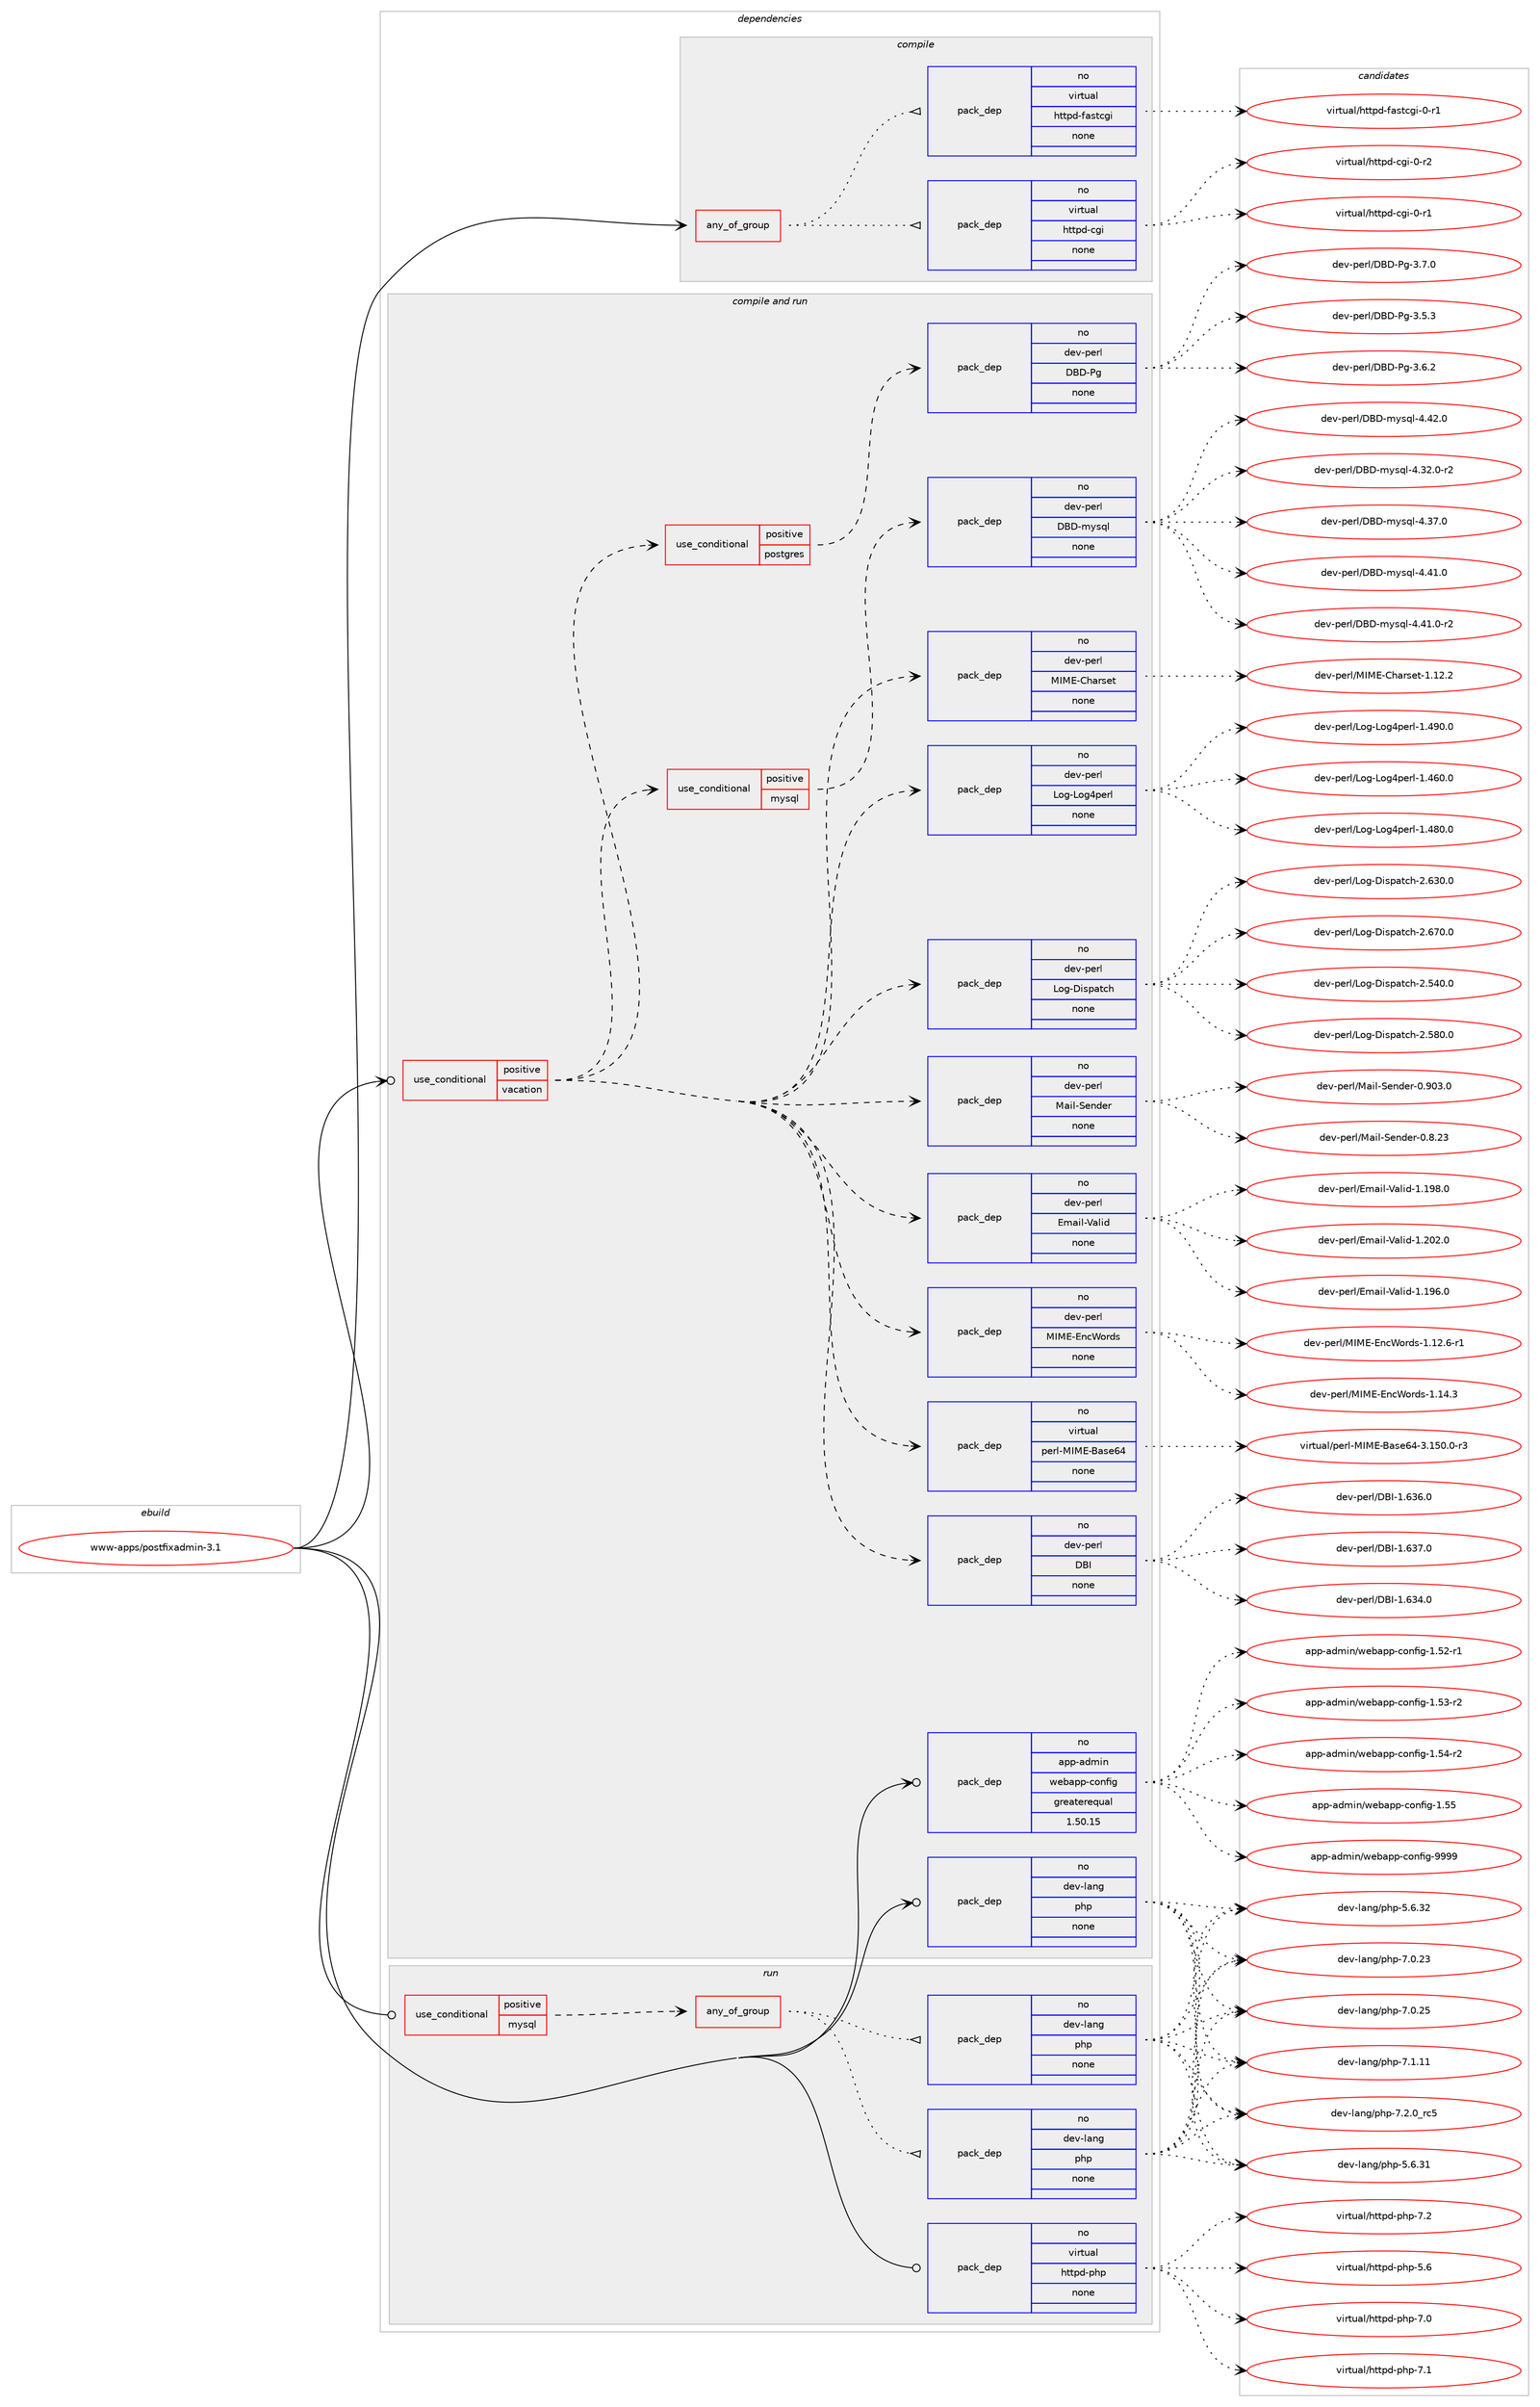 digraph prolog {

# *************
# Graph options
# *************

newrank=true;
concentrate=true;
compound=true;
graph [rankdir=LR,fontname=Helvetica,fontsize=10,ranksep=1.5];#, ranksep=2.5, nodesep=0.2];
edge  [arrowhead=vee];
node  [fontname=Helvetica,fontsize=10];

# **********
# The ebuild
# **********

subgraph cluster_leftcol {
color=gray;
rank=same;
label=<<i>ebuild</i>>;
id [label="www-apps/postfixadmin-3.1", color=red, width=4, href="../www-apps/postfixadmin-3.1.svg"];
}

# ****************
# The dependencies
# ****************

subgraph cluster_midcol {
color=gray;
label=<<i>dependencies</i>>;
subgraph cluster_compile {
fillcolor="#eeeeee";
style=filled;
label=<<i>compile</i>>;
subgraph any8855 {
dependency501828 [label=<<TABLE BORDER="0" CELLBORDER="1" CELLSPACING="0" CELLPADDING="4"><TR><TD CELLPADDING="10">any_of_group</TD></TR></TABLE>>, shape=none, color=red];subgraph pack373062 {
dependency501829 [label=<<TABLE BORDER="0" CELLBORDER="1" CELLSPACING="0" CELLPADDING="4" WIDTH="220"><TR><TD ROWSPAN="6" CELLPADDING="30">pack_dep</TD></TR><TR><TD WIDTH="110">no</TD></TR><TR><TD>virtual</TD></TR><TR><TD>httpd-cgi</TD></TR><TR><TD>none</TD></TR><TR><TD></TD></TR></TABLE>>, shape=none, color=blue];
}
dependency501828:e -> dependency501829:w [weight=20,style="dotted",arrowhead="oinv"];
subgraph pack373063 {
dependency501830 [label=<<TABLE BORDER="0" CELLBORDER="1" CELLSPACING="0" CELLPADDING="4" WIDTH="220"><TR><TD ROWSPAN="6" CELLPADDING="30">pack_dep</TD></TR><TR><TD WIDTH="110">no</TD></TR><TR><TD>virtual</TD></TR><TR><TD>httpd-fastcgi</TD></TR><TR><TD>none</TD></TR><TR><TD></TD></TR></TABLE>>, shape=none, color=blue];
}
dependency501828:e -> dependency501830:w [weight=20,style="dotted",arrowhead="oinv"];
}
id:e -> dependency501828:w [weight=20,style="solid",arrowhead="vee"];
}
subgraph cluster_compileandrun {
fillcolor="#eeeeee";
style=filled;
label=<<i>compile and run</i>>;
subgraph cond119583 {
dependency501831 [label=<<TABLE BORDER="0" CELLBORDER="1" CELLSPACING="0" CELLPADDING="4"><TR><TD ROWSPAN="3" CELLPADDING="10">use_conditional</TD></TR><TR><TD>positive</TD></TR><TR><TD>vacation</TD></TR></TABLE>>, shape=none, color=red];
subgraph pack373064 {
dependency501832 [label=<<TABLE BORDER="0" CELLBORDER="1" CELLSPACING="0" CELLPADDING="4" WIDTH="220"><TR><TD ROWSPAN="6" CELLPADDING="30">pack_dep</TD></TR><TR><TD WIDTH="110">no</TD></TR><TR><TD>dev-perl</TD></TR><TR><TD>DBI</TD></TR><TR><TD>none</TD></TR><TR><TD></TD></TR></TABLE>>, shape=none, color=blue];
}
dependency501831:e -> dependency501832:w [weight=20,style="dashed",arrowhead="vee"];
subgraph pack373065 {
dependency501833 [label=<<TABLE BORDER="0" CELLBORDER="1" CELLSPACING="0" CELLPADDING="4" WIDTH="220"><TR><TD ROWSPAN="6" CELLPADDING="30">pack_dep</TD></TR><TR><TD WIDTH="110">no</TD></TR><TR><TD>virtual</TD></TR><TR><TD>perl-MIME-Base64</TD></TR><TR><TD>none</TD></TR><TR><TD></TD></TR></TABLE>>, shape=none, color=blue];
}
dependency501831:e -> dependency501833:w [weight=20,style="dashed",arrowhead="vee"];
subgraph pack373066 {
dependency501834 [label=<<TABLE BORDER="0" CELLBORDER="1" CELLSPACING="0" CELLPADDING="4" WIDTH="220"><TR><TD ROWSPAN="6" CELLPADDING="30">pack_dep</TD></TR><TR><TD WIDTH="110">no</TD></TR><TR><TD>dev-perl</TD></TR><TR><TD>MIME-EncWords</TD></TR><TR><TD>none</TD></TR><TR><TD></TD></TR></TABLE>>, shape=none, color=blue];
}
dependency501831:e -> dependency501834:w [weight=20,style="dashed",arrowhead="vee"];
subgraph pack373067 {
dependency501835 [label=<<TABLE BORDER="0" CELLBORDER="1" CELLSPACING="0" CELLPADDING="4" WIDTH="220"><TR><TD ROWSPAN="6" CELLPADDING="30">pack_dep</TD></TR><TR><TD WIDTH="110">no</TD></TR><TR><TD>dev-perl</TD></TR><TR><TD>Email-Valid</TD></TR><TR><TD>none</TD></TR><TR><TD></TD></TR></TABLE>>, shape=none, color=blue];
}
dependency501831:e -> dependency501835:w [weight=20,style="dashed",arrowhead="vee"];
subgraph pack373068 {
dependency501836 [label=<<TABLE BORDER="0" CELLBORDER="1" CELLSPACING="0" CELLPADDING="4" WIDTH="220"><TR><TD ROWSPAN="6" CELLPADDING="30">pack_dep</TD></TR><TR><TD WIDTH="110">no</TD></TR><TR><TD>dev-perl</TD></TR><TR><TD>Mail-Sender</TD></TR><TR><TD>none</TD></TR><TR><TD></TD></TR></TABLE>>, shape=none, color=blue];
}
dependency501831:e -> dependency501836:w [weight=20,style="dashed",arrowhead="vee"];
subgraph pack373069 {
dependency501837 [label=<<TABLE BORDER="0" CELLBORDER="1" CELLSPACING="0" CELLPADDING="4" WIDTH="220"><TR><TD ROWSPAN="6" CELLPADDING="30">pack_dep</TD></TR><TR><TD WIDTH="110">no</TD></TR><TR><TD>dev-perl</TD></TR><TR><TD>Log-Dispatch</TD></TR><TR><TD>none</TD></TR><TR><TD></TD></TR></TABLE>>, shape=none, color=blue];
}
dependency501831:e -> dependency501837:w [weight=20,style="dashed",arrowhead="vee"];
subgraph pack373070 {
dependency501838 [label=<<TABLE BORDER="0" CELLBORDER="1" CELLSPACING="0" CELLPADDING="4" WIDTH="220"><TR><TD ROWSPAN="6" CELLPADDING="30">pack_dep</TD></TR><TR><TD WIDTH="110">no</TD></TR><TR><TD>dev-perl</TD></TR><TR><TD>Log-Log4perl</TD></TR><TR><TD>none</TD></TR><TR><TD></TD></TR></TABLE>>, shape=none, color=blue];
}
dependency501831:e -> dependency501838:w [weight=20,style="dashed",arrowhead="vee"];
subgraph pack373071 {
dependency501839 [label=<<TABLE BORDER="0" CELLBORDER="1" CELLSPACING="0" CELLPADDING="4" WIDTH="220"><TR><TD ROWSPAN="6" CELLPADDING="30">pack_dep</TD></TR><TR><TD WIDTH="110">no</TD></TR><TR><TD>dev-perl</TD></TR><TR><TD>MIME-Charset</TD></TR><TR><TD>none</TD></TR><TR><TD></TD></TR></TABLE>>, shape=none, color=blue];
}
dependency501831:e -> dependency501839:w [weight=20,style="dashed",arrowhead="vee"];
subgraph cond119584 {
dependency501840 [label=<<TABLE BORDER="0" CELLBORDER="1" CELLSPACING="0" CELLPADDING="4"><TR><TD ROWSPAN="3" CELLPADDING="10">use_conditional</TD></TR><TR><TD>positive</TD></TR><TR><TD>mysql</TD></TR></TABLE>>, shape=none, color=red];
subgraph pack373072 {
dependency501841 [label=<<TABLE BORDER="0" CELLBORDER="1" CELLSPACING="0" CELLPADDING="4" WIDTH="220"><TR><TD ROWSPAN="6" CELLPADDING="30">pack_dep</TD></TR><TR><TD WIDTH="110">no</TD></TR><TR><TD>dev-perl</TD></TR><TR><TD>DBD-mysql</TD></TR><TR><TD>none</TD></TR><TR><TD></TD></TR></TABLE>>, shape=none, color=blue];
}
dependency501840:e -> dependency501841:w [weight=20,style="dashed",arrowhead="vee"];
}
dependency501831:e -> dependency501840:w [weight=20,style="dashed",arrowhead="vee"];
subgraph cond119585 {
dependency501842 [label=<<TABLE BORDER="0" CELLBORDER="1" CELLSPACING="0" CELLPADDING="4"><TR><TD ROWSPAN="3" CELLPADDING="10">use_conditional</TD></TR><TR><TD>positive</TD></TR><TR><TD>postgres</TD></TR></TABLE>>, shape=none, color=red];
subgraph pack373073 {
dependency501843 [label=<<TABLE BORDER="0" CELLBORDER="1" CELLSPACING="0" CELLPADDING="4" WIDTH="220"><TR><TD ROWSPAN="6" CELLPADDING="30">pack_dep</TD></TR><TR><TD WIDTH="110">no</TD></TR><TR><TD>dev-perl</TD></TR><TR><TD>DBD-Pg</TD></TR><TR><TD>none</TD></TR><TR><TD></TD></TR></TABLE>>, shape=none, color=blue];
}
dependency501842:e -> dependency501843:w [weight=20,style="dashed",arrowhead="vee"];
}
dependency501831:e -> dependency501842:w [weight=20,style="dashed",arrowhead="vee"];
}
id:e -> dependency501831:w [weight=20,style="solid",arrowhead="odotvee"];
subgraph pack373074 {
dependency501844 [label=<<TABLE BORDER="0" CELLBORDER="1" CELLSPACING="0" CELLPADDING="4" WIDTH="220"><TR><TD ROWSPAN="6" CELLPADDING="30">pack_dep</TD></TR><TR><TD WIDTH="110">no</TD></TR><TR><TD>app-admin</TD></TR><TR><TD>webapp-config</TD></TR><TR><TD>greaterequal</TD></TR><TR><TD>1.50.15</TD></TR></TABLE>>, shape=none, color=blue];
}
id:e -> dependency501844:w [weight=20,style="solid",arrowhead="odotvee"];
subgraph pack373075 {
dependency501845 [label=<<TABLE BORDER="0" CELLBORDER="1" CELLSPACING="0" CELLPADDING="4" WIDTH="220"><TR><TD ROWSPAN="6" CELLPADDING="30">pack_dep</TD></TR><TR><TD WIDTH="110">no</TD></TR><TR><TD>dev-lang</TD></TR><TR><TD>php</TD></TR><TR><TD>none</TD></TR><TR><TD></TD></TR></TABLE>>, shape=none, color=blue];
}
id:e -> dependency501845:w [weight=20,style="solid",arrowhead="odotvee"];
}
subgraph cluster_run {
fillcolor="#eeeeee";
style=filled;
label=<<i>run</i>>;
subgraph cond119586 {
dependency501846 [label=<<TABLE BORDER="0" CELLBORDER="1" CELLSPACING="0" CELLPADDING="4"><TR><TD ROWSPAN="3" CELLPADDING="10">use_conditional</TD></TR><TR><TD>positive</TD></TR><TR><TD>mysql</TD></TR></TABLE>>, shape=none, color=red];
subgraph any8856 {
dependency501847 [label=<<TABLE BORDER="0" CELLBORDER="1" CELLSPACING="0" CELLPADDING="4"><TR><TD CELLPADDING="10">any_of_group</TD></TR></TABLE>>, shape=none, color=red];subgraph pack373076 {
dependency501848 [label=<<TABLE BORDER="0" CELLBORDER="1" CELLSPACING="0" CELLPADDING="4" WIDTH="220"><TR><TD ROWSPAN="6" CELLPADDING="30">pack_dep</TD></TR><TR><TD WIDTH="110">no</TD></TR><TR><TD>dev-lang</TD></TR><TR><TD>php</TD></TR><TR><TD>none</TD></TR><TR><TD></TD></TR></TABLE>>, shape=none, color=blue];
}
dependency501847:e -> dependency501848:w [weight=20,style="dotted",arrowhead="oinv"];
subgraph pack373077 {
dependency501849 [label=<<TABLE BORDER="0" CELLBORDER="1" CELLSPACING="0" CELLPADDING="4" WIDTH="220"><TR><TD ROWSPAN="6" CELLPADDING="30">pack_dep</TD></TR><TR><TD WIDTH="110">no</TD></TR><TR><TD>dev-lang</TD></TR><TR><TD>php</TD></TR><TR><TD>none</TD></TR><TR><TD></TD></TR></TABLE>>, shape=none, color=blue];
}
dependency501847:e -> dependency501849:w [weight=20,style="dotted",arrowhead="oinv"];
}
dependency501846:e -> dependency501847:w [weight=20,style="dashed",arrowhead="vee"];
}
id:e -> dependency501846:w [weight=20,style="solid",arrowhead="odot"];
subgraph pack373078 {
dependency501850 [label=<<TABLE BORDER="0" CELLBORDER="1" CELLSPACING="0" CELLPADDING="4" WIDTH="220"><TR><TD ROWSPAN="6" CELLPADDING="30">pack_dep</TD></TR><TR><TD WIDTH="110">no</TD></TR><TR><TD>virtual</TD></TR><TR><TD>httpd-php</TD></TR><TR><TD>none</TD></TR><TR><TD></TD></TR></TABLE>>, shape=none, color=blue];
}
id:e -> dependency501850:w [weight=20,style="solid",arrowhead="odot"];
}
}

# **************
# The candidates
# **************

subgraph cluster_choices {
rank=same;
color=gray;
label=<<i>candidates</i>>;

subgraph choice373062 {
color=black;
nodesep=1;
choice1181051141161179710847104116116112100459910310545484511449 [label="virtual/httpd-cgi-0-r1", color=red, width=4,href="../virtual/httpd-cgi-0-r1.svg"];
choice1181051141161179710847104116116112100459910310545484511450 [label="virtual/httpd-cgi-0-r2", color=red, width=4,href="../virtual/httpd-cgi-0-r2.svg"];
dependency501829:e -> choice1181051141161179710847104116116112100459910310545484511449:w [style=dotted,weight="100"];
dependency501829:e -> choice1181051141161179710847104116116112100459910310545484511450:w [style=dotted,weight="100"];
}
subgraph choice373063 {
color=black;
nodesep=1;
choice118105114116117971084710411611611210045102971151169910310545484511449 [label="virtual/httpd-fastcgi-0-r1", color=red, width=4,href="../virtual/httpd-fastcgi-0-r1.svg"];
dependency501830:e -> choice118105114116117971084710411611611210045102971151169910310545484511449:w [style=dotted,weight="100"];
}
subgraph choice373064 {
color=black;
nodesep=1;
choice10010111845112101114108476866734549465451524648 [label="dev-perl/DBI-1.634.0", color=red, width=4,href="../dev-perl/DBI-1.634.0.svg"];
choice10010111845112101114108476866734549465451544648 [label="dev-perl/DBI-1.636.0", color=red, width=4,href="../dev-perl/DBI-1.636.0.svg"];
choice10010111845112101114108476866734549465451554648 [label="dev-perl/DBI-1.637.0", color=red, width=4,href="../dev-perl/DBI-1.637.0.svg"];
dependency501832:e -> choice10010111845112101114108476866734549465451524648:w [style=dotted,weight="100"];
dependency501832:e -> choice10010111845112101114108476866734549465451544648:w [style=dotted,weight="100"];
dependency501832:e -> choice10010111845112101114108476866734549465451554648:w [style=dotted,weight="100"];
}
subgraph choice373065 {
color=black;
nodesep=1;
choice11810511411611797108471121011141084577737769456697115101545245514649534846484511451 [label="virtual/perl-MIME-Base64-3.150.0-r3", color=red, width=4,href="../virtual/perl-MIME-Base64-3.150.0-r3.svg"];
dependency501833:e -> choice11810511411611797108471121011141084577737769456697115101545245514649534846484511451:w [style=dotted,weight="100"];
}
subgraph choice373066 {
color=black;
nodesep=1;
choice10010111845112101114108477773776945691109987111114100115454946495046544511449 [label="dev-perl/MIME-EncWords-1.12.6-r1", color=red, width=4,href="../dev-perl/MIME-EncWords-1.12.6-r1.svg"];
choice1001011184511210111410847777377694569110998711111410011545494649524651 [label="dev-perl/MIME-EncWords-1.14.3", color=red, width=4,href="../dev-perl/MIME-EncWords-1.14.3.svg"];
dependency501834:e -> choice10010111845112101114108477773776945691109987111114100115454946495046544511449:w [style=dotted,weight="100"];
dependency501834:e -> choice1001011184511210111410847777377694569110998711111410011545494649524651:w [style=dotted,weight="100"];
}
subgraph choice373067 {
color=black;
nodesep=1;
choice100101118451121011141084769109971051084586971081051004549464957544648 [label="dev-perl/Email-Valid-1.196.0", color=red, width=4,href="../dev-perl/Email-Valid-1.196.0.svg"];
choice100101118451121011141084769109971051084586971081051004549464957564648 [label="dev-perl/Email-Valid-1.198.0", color=red, width=4,href="../dev-perl/Email-Valid-1.198.0.svg"];
choice100101118451121011141084769109971051084586971081051004549465048504648 [label="dev-perl/Email-Valid-1.202.0", color=red, width=4,href="../dev-perl/Email-Valid-1.202.0.svg"];
dependency501835:e -> choice100101118451121011141084769109971051084586971081051004549464957544648:w [style=dotted,weight="100"];
dependency501835:e -> choice100101118451121011141084769109971051084586971081051004549464957564648:w [style=dotted,weight="100"];
dependency501835:e -> choice100101118451121011141084769109971051084586971081051004549465048504648:w [style=dotted,weight="100"];
}
subgraph choice373068 {
color=black;
nodesep=1;
choice10010111845112101114108477797105108458310111010010111445484656465051 [label="dev-perl/Mail-Sender-0.8.23", color=red, width=4,href="../dev-perl/Mail-Sender-0.8.23.svg"];
choice1001011184511210111410847779710510845831011101001011144548465748514648 [label="dev-perl/Mail-Sender-0.903.0", color=red, width=4,href="../dev-perl/Mail-Sender-0.903.0.svg"];
dependency501836:e -> choice10010111845112101114108477797105108458310111010010111445484656465051:w [style=dotted,weight="100"];
dependency501836:e -> choice1001011184511210111410847779710510845831011101001011144548465748514648:w [style=dotted,weight="100"];
}
subgraph choice373069 {
color=black;
nodesep=1;
choice100101118451121011141084776111103456810511511297116991044550465352484648 [label="dev-perl/Log-Dispatch-2.540.0", color=red, width=4,href="../dev-perl/Log-Dispatch-2.540.0.svg"];
choice100101118451121011141084776111103456810511511297116991044550465356484648 [label="dev-perl/Log-Dispatch-2.580.0", color=red, width=4,href="../dev-perl/Log-Dispatch-2.580.0.svg"];
choice100101118451121011141084776111103456810511511297116991044550465451484648 [label="dev-perl/Log-Dispatch-2.630.0", color=red, width=4,href="../dev-perl/Log-Dispatch-2.630.0.svg"];
choice100101118451121011141084776111103456810511511297116991044550465455484648 [label="dev-perl/Log-Dispatch-2.670.0", color=red, width=4,href="../dev-perl/Log-Dispatch-2.670.0.svg"];
dependency501837:e -> choice100101118451121011141084776111103456810511511297116991044550465352484648:w [style=dotted,weight="100"];
dependency501837:e -> choice100101118451121011141084776111103456810511511297116991044550465356484648:w [style=dotted,weight="100"];
dependency501837:e -> choice100101118451121011141084776111103456810511511297116991044550465451484648:w [style=dotted,weight="100"];
dependency501837:e -> choice100101118451121011141084776111103456810511511297116991044550465455484648:w [style=dotted,weight="100"];
}
subgraph choice373070 {
color=black;
nodesep=1;
choice1001011184511210111410847761111034576111103521121011141084549465254484648 [label="dev-perl/Log-Log4perl-1.460.0", color=red, width=4,href="../dev-perl/Log-Log4perl-1.460.0.svg"];
choice1001011184511210111410847761111034576111103521121011141084549465256484648 [label="dev-perl/Log-Log4perl-1.480.0", color=red, width=4,href="../dev-perl/Log-Log4perl-1.480.0.svg"];
choice1001011184511210111410847761111034576111103521121011141084549465257484648 [label="dev-perl/Log-Log4perl-1.490.0", color=red, width=4,href="../dev-perl/Log-Log4perl-1.490.0.svg"];
dependency501838:e -> choice1001011184511210111410847761111034576111103521121011141084549465254484648:w [style=dotted,weight="100"];
dependency501838:e -> choice1001011184511210111410847761111034576111103521121011141084549465256484648:w [style=dotted,weight="100"];
dependency501838:e -> choice1001011184511210111410847761111034576111103521121011141084549465257484648:w [style=dotted,weight="100"];
}
subgraph choice373071 {
color=black;
nodesep=1;
choice10010111845112101114108477773776945671049711411510111645494649504650 [label="dev-perl/MIME-Charset-1.12.2", color=red, width=4,href="../dev-perl/MIME-Charset-1.12.2.svg"];
dependency501839:e -> choice10010111845112101114108477773776945671049711411510111645494649504650:w [style=dotted,weight="100"];
}
subgraph choice373072 {
color=black;
nodesep=1;
choice100101118451121011141084768666845109121115113108455246515046484511450 [label="dev-perl/DBD-mysql-4.32.0-r2", color=red, width=4,href="../dev-perl/DBD-mysql-4.32.0-r2.svg"];
choice10010111845112101114108476866684510912111511310845524651554648 [label="dev-perl/DBD-mysql-4.37.0", color=red, width=4,href="../dev-perl/DBD-mysql-4.37.0.svg"];
choice10010111845112101114108476866684510912111511310845524652494648 [label="dev-perl/DBD-mysql-4.41.0", color=red, width=4,href="../dev-perl/DBD-mysql-4.41.0.svg"];
choice100101118451121011141084768666845109121115113108455246524946484511450 [label="dev-perl/DBD-mysql-4.41.0-r2", color=red, width=4,href="../dev-perl/DBD-mysql-4.41.0-r2.svg"];
choice10010111845112101114108476866684510912111511310845524652504648 [label="dev-perl/DBD-mysql-4.42.0", color=red, width=4,href="../dev-perl/DBD-mysql-4.42.0.svg"];
dependency501841:e -> choice100101118451121011141084768666845109121115113108455246515046484511450:w [style=dotted,weight="100"];
dependency501841:e -> choice10010111845112101114108476866684510912111511310845524651554648:w [style=dotted,weight="100"];
dependency501841:e -> choice10010111845112101114108476866684510912111511310845524652494648:w [style=dotted,weight="100"];
dependency501841:e -> choice100101118451121011141084768666845109121115113108455246524946484511450:w [style=dotted,weight="100"];
dependency501841:e -> choice10010111845112101114108476866684510912111511310845524652504648:w [style=dotted,weight="100"];
}
subgraph choice373073 {
color=black;
nodesep=1;
choice10010111845112101114108476866684580103455146534651 [label="dev-perl/DBD-Pg-3.5.3", color=red, width=4,href="../dev-perl/DBD-Pg-3.5.3.svg"];
choice10010111845112101114108476866684580103455146544650 [label="dev-perl/DBD-Pg-3.6.2", color=red, width=4,href="../dev-perl/DBD-Pg-3.6.2.svg"];
choice10010111845112101114108476866684580103455146554648 [label="dev-perl/DBD-Pg-3.7.0", color=red, width=4,href="../dev-perl/DBD-Pg-3.7.0.svg"];
dependency501843:e -> choice10010111845112101114108476866684580103455146534651:w [style=dotted,weight="100"];
dependency501843:e -> choice10010111845112101114108476866684580103455146544650:w [style=dotted,weight="100"];
dependency501843:e -> choice10010111845112101114108476866684580103455146554648:w [style=dotted,weight="100"];
}
subgraph choice373074 {
color=black;
nodesep=1;
choice971121124597100109105110471191019897112112459911111010210510345494653504511449 [label="app-admin/webapp-config-1.52-r1", color=red, width=4,href="../app-admin/webapp-config-1.52-r1.svg"];
choice971121124597100109105110471191019897112112459911111010210510345494653514511450 [label="app-admin/webapp-config-1.53-r2", color=red, width=4,href="../app-admin/webapp-config-1.53-r2.svg"];
choice971121124597100109105110471191019897112112459911111010210510345494653524511450 [label="app-admin/webapp-config-1.54-r2", color=red, width=4,href="../app-admin/webapp-config-1.54-r2.svg"];
choice97112112459710010910511047119101989711211245991111101021051034549465353 [label="app-admin/webapp-config-1.55", color=red, width=4,href="../app-admin/webapp-config-1.55.svg"];
choice97112112459710010910511047119101989711211245991111101021051034557575757 [label="app-admin/webapp-config-9999", color=red, width=4,href="../app-admin/webapp-config-9999.svg"];
dependency501844:e -> choice971121124597100109105110471191019897112112459911111010210510345494653504511449:w [style=dotted,weight="100"];
dependency501844:e -> choice971121124597100109105110471191019897112112459911111010210510345494653514511450:w [style=dotted,weight="100"];
dependency501844:e -> choice971121124597100109105110471191019897112112459911111010210510345494653524511450:w [style=dotted,weight="100"];
dependency501844:e -> choice97112112459710010910511047119101989711211245991111101021051034549465353:w [style=dotted,weight="100"];
dependency501844:e -> choice97112112459710010910511047119101989711211245991111101021051034557575757:w [style=dotted,weight="100"];
}
subgraph choice373075 {
color=black;
nodesep=1;
choice10010111845108971101034711210411245534654465149 [label="dev-lang/php-5.6.31", color=red, width=4,href="../dev-lang/php-5.6.31.svg"];
choice10010111845108971101034711210411245534654465150 [label="dev-lang/php-5.6.32", color=red, width=4,href="../dev-lang/php-5.6.32.svg"];
choice10010111845108971101034711210411245554648465051 [label="dev-lang/php-7.0.23", color=red, width=4,href="../dev-lang/php-7.0.23.svg"];
choice10010111845108971101034711210411245554648465053 [label="dev-lang/php-7.0.25", color=red, width=4,href="../dev-lang/php-7.0.25.svg"];
choice10010111845108971101034711210411245554649464949 [label="dev-lang/php-7.1.11", color=red, width=4,href="../dev-lang/php-7.1.11.svg"];
choice100101118451089711010347112104112455546504648951149953 [label="dev-lang/php-7.2.0_rc5", color=red, width=4,href="../dev-lang/php-7.2.0_rc5.svg"];
dependency501845:e -> choice10010111845108971101034711210411245534654465149:w [style=dotted,weight="100"];
dependency501845:e -> choice10010111845108971101034711210411245534654465150:w [style=dotted,weight="100"];
dependency501845:e -> choice10010111845108971101034711210411245554648465051:w [style=dotted,weight="100"];
dependency501845:e -> choice10010111845108971101034711210411245554648465053:w [style=dotted,weight="100"];
dependency501845:e -> choice10010111845108971101034711210411245554649464949:w [style=dotted,weight="100"];
dependency501845:e -> choice100101118451089711010347112104112455546504648951149953:w [style=dotted,weight="100"];
}
subgraph choice373076 {
color=black;
nodesep=1;
choice10010111845108971101034711210411245534654465149 [label="dev-lang/php-5.6.31", color=red, width=4,href="../dev-lang/php-5.6.31.svg"];
choice10010111845108971101034711210411245534654465150 [label="dev-lang/php-5.6.32", color=red, width=4,href="../dev-lang/php-5.6.32.svg"];
choice10010111845108971101034711210411245554648465051 [label="dev-lang/php-7.0.23", color=red, width=4,href="../dev-lang/php-7.0.23.svg"];
choice10010111845108971101034711210411245554648465053 [label="dev-lang/php-7.0.25", color=red, width=4,href="../dev-lang/php-7.0.25.svg"];
choice10010111845108971101034711210411245554649464949 [label="dev-lang/php-7.1.11", color=red, width=4,href="../dev-lang/php-7.1.11.svg"];
choice100101118451089711010347112104112455546504648951149953 [label="dev-lang/php-7.2.0_rc5", color=red, width=4,href="../dev-lang/php-7.2.0_rc5.svg"];
dependency501848:e -> choice10010111845108971101034711210411245534654465149:w [style=dotted,weight="100"];
dependency501848:e -> choice10010111845108971101034711210411245534654465150:w [style=dotted,weight="100"];
dependency501848:e -> choice10010111845108971101034711210411245554648465051:w [style=dotted,weight="100"];
dependency501848:e -> choice10010111845108971101034711210411245554648465053:w [style=dotted,weight="100"];
dependency501848:e -> choice10010111845108971101034711210411245554649464949:w [style=dotted,weight="100"];
dependency501848:e -> choice100101118451089711010347112104112455546504648951149953:w [style=dotted,weight="100"];
}
subgraph choice373077 {
color=black;
nodesep=1;
choice10010111845108971101034711210411245534654465149 [label="dev-lang/php-5.6.31", color=red, width=4,href="../dev-lang/php-5.6.31.svg"];
choice10010111845108971101034711210411245534654465150 [label="dev-lang/php-5.6.32", color=red, width=4,href="../dev-lang/php-5.6.32.svg"];
choice10010111845108971101034711210411245554648465051 [label="dev-lang/php-7.0.23", color=red, width=4,href="../dev-lang/php-7.0.23.svg"];
choice10010111845108971101034711210411245554648465053 [label="dev-lang/php-7.0.25", color=red, width=4,href="../dev-lang/php-7.0.25.svg"];
choice10010111845108971101034711210411245554649464949 [label="dev-lang/php-7.1.11", color=red, width=4,href="../dev-lang/php-7.1.11.svg"];
choice100101118451089711010347112104112455546504648951149953 [label="dev-lang/php-7.2.0_rc5", color=red, width=4,href="../dev-lang/php-7.2.0_rc5.svg"];
dependency501849:e -> choice10010111845108971101034711210411245534654465149:w [style=dotted,weight="100"];
dependency501849:e -> choice10010111845108971101034711210411245534654465150:w [style=dotted,weight="100"];
dependency501849:e -> choice10010111845108971101034711210411245554648465051:w [style=dotted,weight="100"];
dependency501849:e -> choice10010111845108971101034711210411245554648465053:w [style=dotted,weight="100"];
dependency501849:e -> choice10010111845108971101034711210411245554649464949:w [style=dotted,weight="100"];
dependency501849:e -> choice100101118451089711010347112104112455546504648951149953:w [style=dotted,weight="100"];
}
subgraph choice373078 {
color=black;
nodesep=1;
choice11810511411611797108471041161161121004511210411245534654 [label="virtual/httpd-php-5.6", color=red, width=4,href="../virtual/httpd-php-5.6.svg"];
choice11810511411611797108471041161161121004511210411245554648 [label="virtual/httpd-php-7.0", color=red, width=4,href="../virtual/httpd-php-7.0.svg"];
choice11810511411611797108471041161161121004511210411245554649 [label="virtual/httpd-php-7.1", color=red, width=4,href="../virtual/httpd-php-7.1.svg"];
choice11810511411611797108471041161161121004511210411245554650 [label="virtual/httpd-php-7.2", color=red, width=4,href="../virtual/httpd-php-7.2.svg"];
dependency501850:e -> choice11810511411611797108471041161161121004511210411245534654:w [style=dotted,weight="100"];
dependency501850:e -> choice11810511411611797108471041161161121004511210411245554648:w [style=dotted,weight="100"];
dependency501850:e -> choice11810511411611797108471041161161121004511210411245554649:w [style=dotted,weight="100"];
dependency501850:e -> choice11810511411611797108471041161161121004511210411245554650:w [style=dotted,weight="100"];
}
}

}
